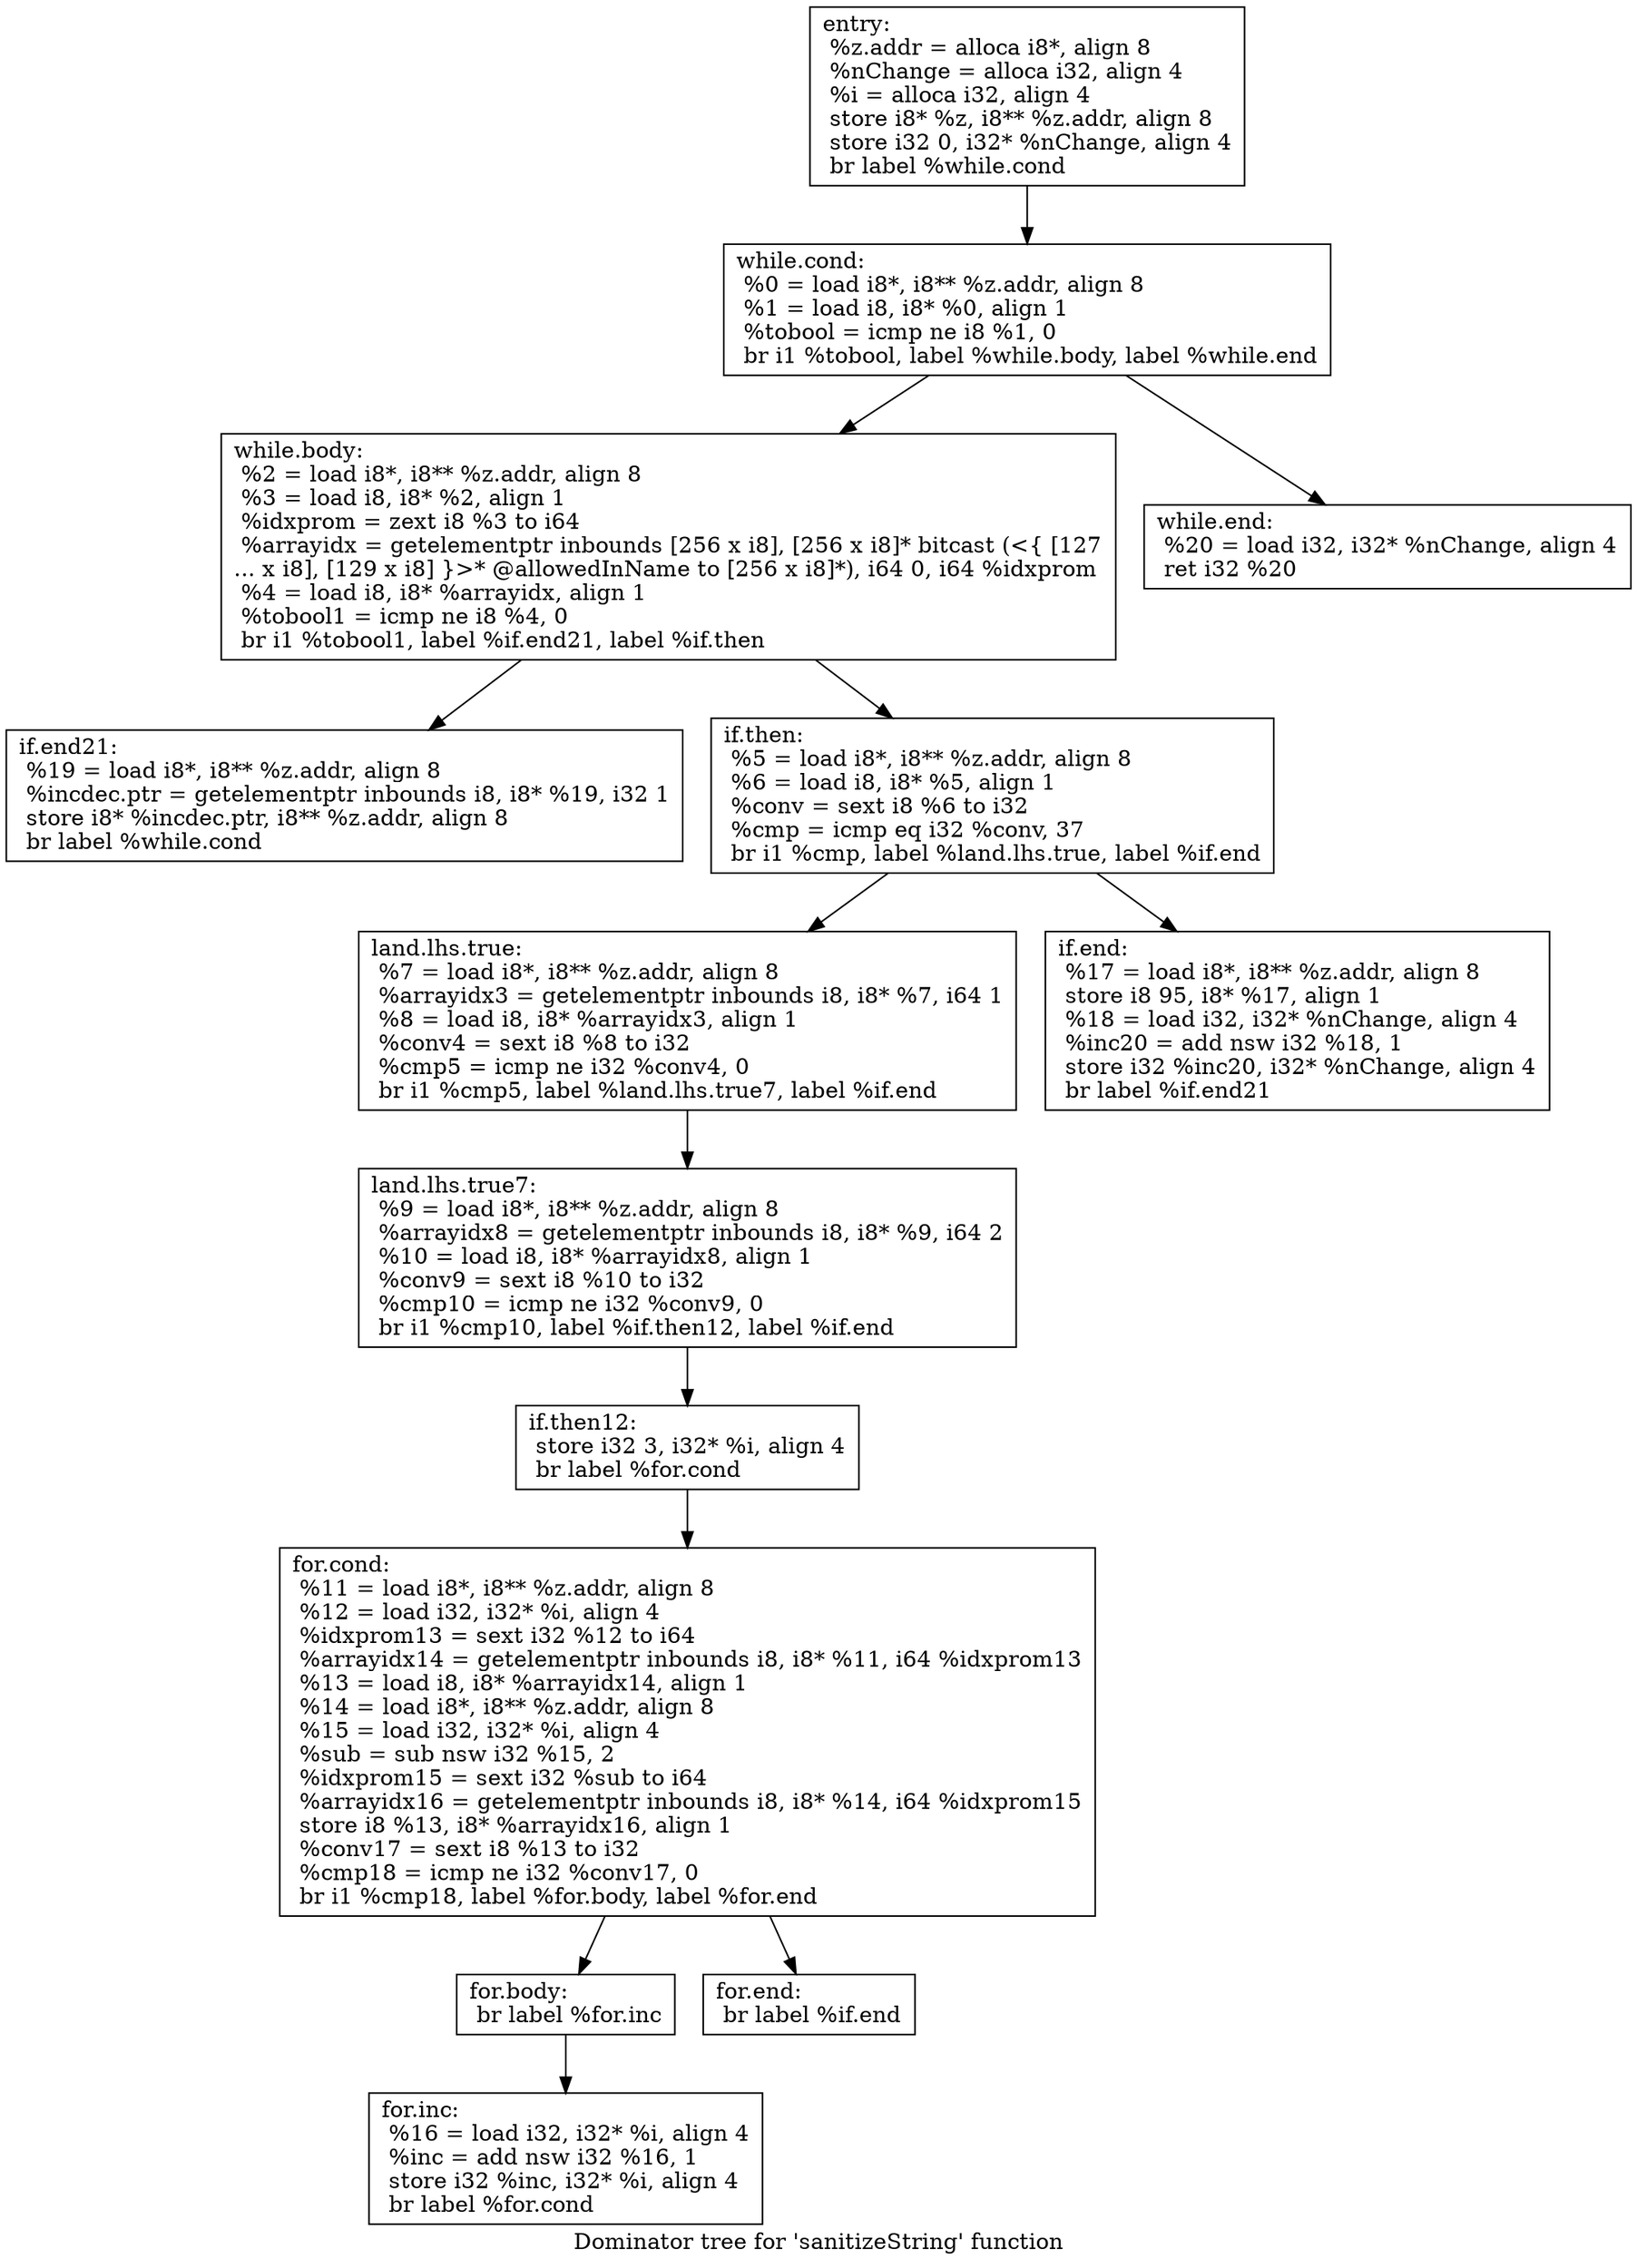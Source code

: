 digraph "Dominator tree for 'sanitizeString' function" {
	label="Dominator tree for 'sanitizeString' function";

	Node0xc181a0 [shape=record,label="{entry:\l  %z.addr = alloca i8*, align 8\l  %nChange = alloca i32, align 4\l  %i = alloca i32, align 4\l  store i8* %z, i8** %z.addr, align 8\l  store i32 0, i32* %nChange, align 4\l  br label %while.cond\l}"];
	Node0xc181a0 -> Node0xc67f00;
	Node0xc67f00 [shape=record,label="{while.cond:                                       \l  %0 = load i8*, i8** %z.addr, align 8\l  %1 = load i8, i8* %0, align 1\l  %tobool = icmp ne i8 %1, 0\l  br i1 %tobool, label %while.body, label %while.end\l}"];
	Node0xc67f00 -> Node0xc99bb0;
	Node0xc67f00 -> Node0xc8d030;
	Node0xc99bb0 [shape=record,label="{while.body:                                       \l  %2 = load i8*, i8** %z.addr, align 8\l  %3 = load i8, i8* %2, align 1\l  %idxprom = zext i8 %3 to i64\l  %arrayidx = getelementptr inbounds [256 x i8], [256 x i8]* bitcast (\<\{ [127\l... x i8], [129 x i8] \}\>* @allowedInName to [256 x i8]*), i64 0, i64 %idxprom\l  %4 = load i8, i8* %arrayidx, align 1\l  %tobool1 = icmp ne i8 %4, 0\l  br i1 %tobool1, label %if.end21, label %if.then\l}"];
	Node0xc99bb0 -> Node0xc58880;
	Node0xc99bb0 -> Node0xc16ab0;
	Node0xc58880 [shape=record,label="{if.end21:                                         \l  %19 = load i8*, i8** %z.addr, align 8\l  %incdec.ptr = getelementptr inbounds i8, i8* %19, i32 1\l  store i8* %incdec.ptr, i8** %z.addr, align 8\l  br label %while.cond\l}"];
	Node0xc16ab0 [shape=record,label="{if.then:                                          \l  %5 = load i8*, i8** %z.addr, align 8\l  %6 = load i8, i8* %5, align 1\l  %conv = sext i8 %6 to i32\l  %cmp = icmp eq i32 %conv, 37\l  br i1 %cmp, label %land.lhs.true, label %if.end\l}"];
	Node0xc16ab0 -> Node0xca99b0;
	Node0xc16ab0 -> Node0xcc5e90;
	Node0xca99b0 [shape=record,label="{land.lhs.true:                                    \l  %7 = load i8*, i8** %z.addr, align 8\l  %arrayidx3 = getelementptr inbounds i8, i8* %7, i64 1\l  %8 = load i8, i8* %arrayidx3, align 1\l  %conv4 = sext i8 %8 to i32\l  %cmp5 = icmp ne i32 %conv4, 0\l  br i1 %cmp5, label %land.lhs.true7, label %if.end\l}"];
	Node0xca99b0 -> Node0xc6c220;
	Node0xc6c220 [shape=record,label="{land.lhs.true7:                                   \l  %9 = load i8*, i8** %z.addr, align 8\l  %arrayidx8 = getelementptr inbounds i8, i8* %9, i64 2\l  %10 = load i8, i8* %arrayidx8, align 1\l  %conv9 = sext i8 %10 to i32\l  %cmp10 = icmp ne i32 %conv9, 0\l  br i1 %cmp10, label %if.then12, label %if.end\l}"];
	Node0xc6c220 -> Node0xcb1ac0;
	Node0xcb1ac0 [shape=record,label="{if.then12:                                        \l  store i32 3, i32* %i, align 4\l  br label %for.cond\l}"];
	Node0xcb1ac0 -> Node0xc140d0;
	Node0xc140d0 [shape=record,label="{for.cond:                                         \l  %11 = load i8*, i8** %z.addr, align 8\l  %12 = load i32, i32* %i, align 4\l  %idxprom13 = sext i32 %12 to i64\l  %arrayidx14 = getelementptr inbounds i8, i8* %11, i64 %idxprom13\l  %13 = load i8, i8* %arrayidx14, align 1\l  %14 = load i8*, i8** %z.addr, align 8\l  %15 = load i32, i32* %i, align 4\l  %sub = sub nsw i32 %15, 2\l  %idxprom15 = sext i32 %sub to i64\l  %arrayidx16 = getelementptr inbounds i8, i8* %14, i64 %idxprom15\l  store i8 %13, i8* %arrayidx16, align 1\l  %conv17 = sext i8 %13 to i32\l  %cmp18 = icmp ne i32 %conv17, 0\l  br i1 %cmp18, label %for.body, label %for.end\l}"];
	Node0xc140d0 -> Node0xcb06f0;
	Node0xc140d0 -> Node0xc70720;
	Node0xcb06f0 [shape=record,label="{for.body:                                         \l  br label %for.inc\l}"];
	Node0xcb06f0 -> Node0xcc4ac0;
	Node0xcc4ac0 [shape=record,label="{for.inc:                                          \l  %16 = load i32, i32* %i, align 4\l  %inc = add nsw i32 %16, 1\l  store i32 %inc, i32* %i, align 4\l  br label %for.cond\l}"];
	Node0xc70720 [shape=record,label="{for.end:                                          \l  br label %if.end\l}"];
	Node0xcc5e90 [shape=record,label="{if.end:                                           \l  %17 = load i8*, i8** %z.addr, align 8\l  store i8 95, i8* %17, align 1\l  %18 = load i32, i32* %nChange, align 4\l  %inc20 = add nsw i32 %18, 1\l  store i32 %inc20, i32* %nChange, align 4\l  br label %if.end21\l}"];
	Node0xc8d030 [shape=record,label="{while.end:                                        \l  %20 = load i32, i32* %nChange, align 4\l  ret i32 %20\l}"];
}
